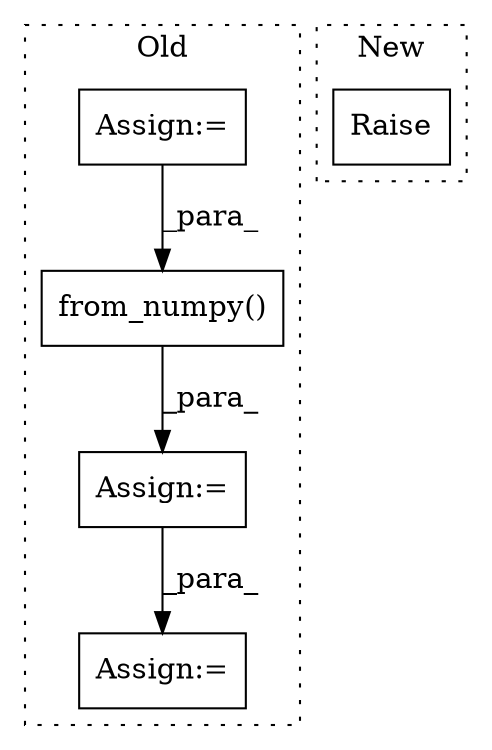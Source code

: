 digraph G {
subgraph cluster0 {
1 [label="from_numpy()" a="75" s="1468,1494" l="17,1" shape="box"];
3 [label="Assign:=" a="68" s="1517" l="3" shape="box"];
4 [label="Assign:=" a="68" s="1412" l="3" shape="box"];
5 [label="Assign:=" a="68" s="1465" l="3" shape="box"];
label = "Old";
style="dotted";
}
subgraph cluster1 {
2 [label="Raise" a="91" s="2298" l="6" shape="box"];
label = "New";
style="dotted";
}
1 -> 5 [label="_para_"];
4 -> 1 [label="_para_"];
5 -> 3 [label="_para_"];
}